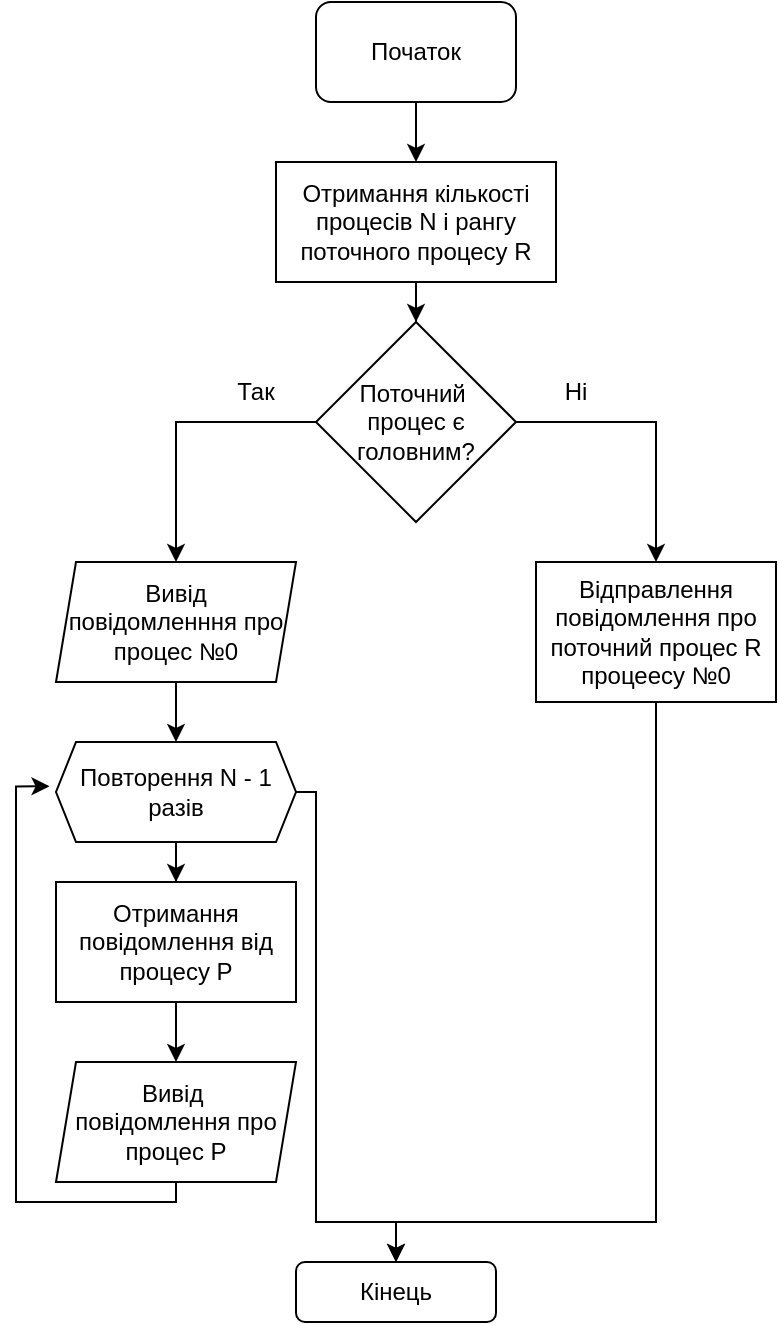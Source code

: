 <mxfile version="24.0.4" type="device">
  <diagram name="Page-1" id="0RALQIfZhGTLeUlz8IyW">
    <mxGraphModel dx="768" dy="576" grid="1" gridSize="10" guides="1" tooltips="1" connect="1" arrows="1" fold="1" page="1" pageScale="1" pageWidth="850" pageHeight="1100" math="0" shadow="0">
      <root>
        <mxCell id="0" />
        <mxCell id="1" parent="0" />
        <mxCell id="LesuPTtVPlZrq7vNy9wQ-4" value="" style="edgeStyle=orthogonalEdgeStyle;rounded=0;orthogonalLoop=1;jettySize=auto;html=1;" edge="1" parent="1" source="LesuPTtVPlZrq7vNy9wQ-2" target="LesuPTtVPlZrq7vNy9wQ-3">
          <mxGeometry relative="1" as="geometry" />
        </mxCell>
        <mxCell id="LesuPTtVPlZrq7vNy9wQ-2" value="Початок" style="rounded=1;whiteSpace=wrap;html=1;" vertex="1" parent="1">
          <mxGeometry x="360" y="400" width="100" height="50" as="geometry" />
        </mxCell>
        <mxCell id="LesuPTtVPlZrq7vNy9wQ-6" value="" style="edgeStyle=orthogonalEdgeStyle;rounded=0;orthogonalLoop=1;jettySize=auto;html=1;" edge="1" parent="1" source="LesuPTtVPlZrq7vNy9wQ-3" target="LesuPTtVPlZrq7vNy9wQ-5">
          <mxGeometry relative="1" as="geometry" />
        </mxCell>
        <mxCell id="LesuPTtVPlZrq7vNy9wQ-3" value="Отримання кількості процесів N і рангу поточного процесу R" style="rounded=0;whiteSpace=wrap;html=1;" vertex="1" parent="1">
          <mxGeometry x="340" y="480" width="140" height="60" as="geometry" />
        </mxCell>
        <mxCell id="LesuPTtVPlZrq7vNy9wQ-8" style="edgeStyle=orthogonalEdgeStyle;rounded=0;orthogonalLoop=1;jettySize=auto;html=1;" edge="1" parent="1" source="LesuPTtVPlZrq7vNy9wQ-5" target="LesuPTtVPlZrq7vNy9wQ-11">
          <mxGeometry relative="1" as="geometry">
            <mxPoint x="260.029" y="680" as="targetPoint" />
          </mxGeometry>
        </mxCell>
        <mxCell id="LesuPTtVPlZrq7vNy9wQ-22" style="edgeStyle=orthogonalEdgeStyle;rounded=0;orthogonalLoop=1;jettySize=auto;html=1;entryX=0.5;entryY=0;entryDx=0;entryDy=0;" edge="1" parent="1" source="LesuPTtVPlZrq7vNy9wQ-5" target="LesuPTtVPlZrq7vNy9wQ-21">
          <mxGeometry relative="1" as="geometry" />
        </mxCell>
        <mxCell id="LesuPTtVPlZrq7vNy9wQ-5" value="Поточний&amp;nbsp;&lt;div&gt;процес є головним?&lt;/div&gt;" style="rhombus;whiteSpace=wrap;html=1;" vertex="1" parent="1">
          <mxGeometry x="360" y="560" width="100" height="100" as="geometry" />
        </mxCell>
        <mxCell id="LesuPTtVPlZrq7vNy9wQ-9" value="Так" style="text;html=1;align=center;verticalAlign=middle;whiteSpace=wrap;rounded=0;" vertex="1" parent="1">
          <mxGeometry x="300" y="580" width="60" height="30" as="geometry" />
        </mxCell>
        <mxCell id="LesuPTtVPlZrq7vNy9wQ-13" value="" style="edgeStyle=orthogonalEdgeStyle;rounded=0;orthogonalLoop=1;jettySize=auto;html=1;" edge="1" parent="1" source="LesuPTtVPlZrq7vNy9wQ-11" target="LesuPTtVPlZrq7vNy9wQ-12">
          <mxGeometry relative="1" as="geometry" />
        </mxCell>
        <mxCell id="LesuPTtVPlZrq7vNy9wQ-11" value="Вивід повідомленння про процес №0" style="shape=parallelogram;perimeter=parallelogramPerimeter;whiteSpace=wrap;html=1;fixedSize=1;size=10;" vertex="1" parent="1">
          <mxGeometry x="230" y="680" width="120" height="60" as="geometry" />
        </mxCell>
        <mxCell id="LesuPTtVPlZrq7vNy9wQ-15" value="" style="edgeStyle=orthogonalEdgeStyle;rounded=0;orthogonalLoop=1;jettySize=auto;html=1;" edge="1" parent="1" source="LesuPTtVPlZrq7vNy9wQ-12" target="LesuPTtVPlZrq7vNy9wQ-14">
          <mxGeometry relative="1" as="geometry" />
        </mxCell>
        <mxCell id="LesuPTtVPlZrq7vNy9wQ-20" style="edgeStyle=orthogonalEdgeStyle;rounded=0;orthogonalLoop=1;jettySize=auto;html=1;" edge="1" parent="1">
          <mxGeometry relative="1" as="geometry">
            <mxPoint x="339.996" y="795.034" as="sourcePoint" />
            <mxPoint x="400" y="1030" as="targetPoint" />
            <Array as="points">
              <mxPoint x="360" y="795" />
              <mxPoint x="360" y="1010" />
              <mxPoint x="400" y="1010" />
            </Array>
          </mxGeometry>
        </mxCell>
        <mxCell id="LesuPTtVPlZrq7vNy9wQ-12" value="Повторення N - 1 разів" style="shape=hexagon;perimeter=hexagonPerimeter2;whiteSpace=wrap;html=1;fixedSize=1;size=10;" vertex="1" parent="1">
          <mxGeometry x="230" y="770" width="120" height="50" as="geometry" />
        </mxCell>
        <mxCell id="LesuPTtVPlZrq7vNy9wQ-17" value="" style="edgeStyle=orthogonalEdgeStyle;rounded=0;orthogonalLoop=1;jettySize=auto;html=1;" edge="1" parent="1" source="LesuPTtVPlZrq7vNy9wQ-14" target="LesuPTtVPlZrq7vNy9wQ-16">
          <mxGeometry relative="1" as="geometry" />
        </mxCell>
        <mxCell id="LesuPTtVPlZrq7vNy9wQ-14" value="Отримання повідомлення від процесу P" style="rounded=0;whiteSpace=wrap;html=1;" vertex="1" parent="1">
          <mxGeometry x="230" y="840" width="120" height="60" as="geometry" />
        </mxCell>
        <mxCell id="LesuPTtVPlZrq7vNy9wQ-16" value="Вивід&amp;nbsp;&lt;div&gt;повідомлення про процес P&lt;/div&gt;" style="shape=parallelogram;perimeter=parallelogramPerimeter;whiteSpace=wrap;html=1;fixedSize=1;size=10;" vertex="1" parent="1">
          <mxGeometry x="230" y="930" width="120" height="60" as="geometry" />
        </mxCell>
        <mxCell id="LesuPTtVPlZrq7vNy9wQ-18" style="edgeStyle=orthogonalEdgeStyle;rounded=0;orthogonalLoop=1;jettySize=auto;html=1;entryX=-0.027;entryY=0.443;entryDx=0;entryDy=0;entryPerimeter=0;" edge="1" parent="1" source="LesuPTtVPlZrq7vNy9wQ-16" target="LesuPTtVPlZrq7vNy9wQ-12">
          <mxGeometry relative="1" as="geometry">
            <Array as="points">
              <mxPoint x="290" y="1000" />
              <mxPoint x="210" y="1000" />
              <mxPoint x="210" y="792" />
            </Array>
          </mxGeometry>
        </mxCell>
        <mxCell id="LesuPTtVPlZrq7vNy9wQ-19" value="Кінець" style="rounded=1;whiteSpace=wrap;html=1;" vertex="1" parent="1">
          <mxGeometry x="350" y="1030" width="100" height="30" as="geometry" />
        </mxCell>
        <mxCell id="LesuPTtVPlZrq7vNy9wQ-24" style="edgeStyle=orthogonalEdgeStyle;rounded=0;orthogonalLoop=1;jettySize=auto;html=1;entryX=0.5;entryY=0;entryDx=0;entryDy=0;exitX=0.5;exitY=1;exitDx=0;exitDy=0;" edge="1" parent="1" source="LesuPTtVPlZrq7vNy9wQ-21" target="LesuPTtVPlZrq7vNy9wQ-19">
          <mxGeometry relative="1" as="geometry">
            <Array as="points">
              <mxPoint x="530" y="1010" />
              <mxPoint x="400" y="1010" />
            </Array>
          </mxGeometry>
        </mxCell>
        <mxCell id="LesuPTtVPlZrq7vNy9wQ-21" value="Відправлення повідомлення про поточний процес R процеесу №0" style="rounded=0;whiteSpace=wrap;html=1;" vertex="1" parent="1">
          <mxGeometry x="470" y="680" width="120" height="70" as="geometry" />
        </mxCell>
        <mxCell id="LesuPTtVPlZrq7vNy9wQ-23" value="Ні" style="text;html=1;align=center;verticalAlign=middle;whiteSpace=wrap;rounded=0;" vertex="1" parent="1">
          <mxGeometry x="460" y="580" width="60" height="30" as="geometry" />
        </mxCell>
      </root>
    </mxGraphModel>
  </diagram>
</mxfile>
